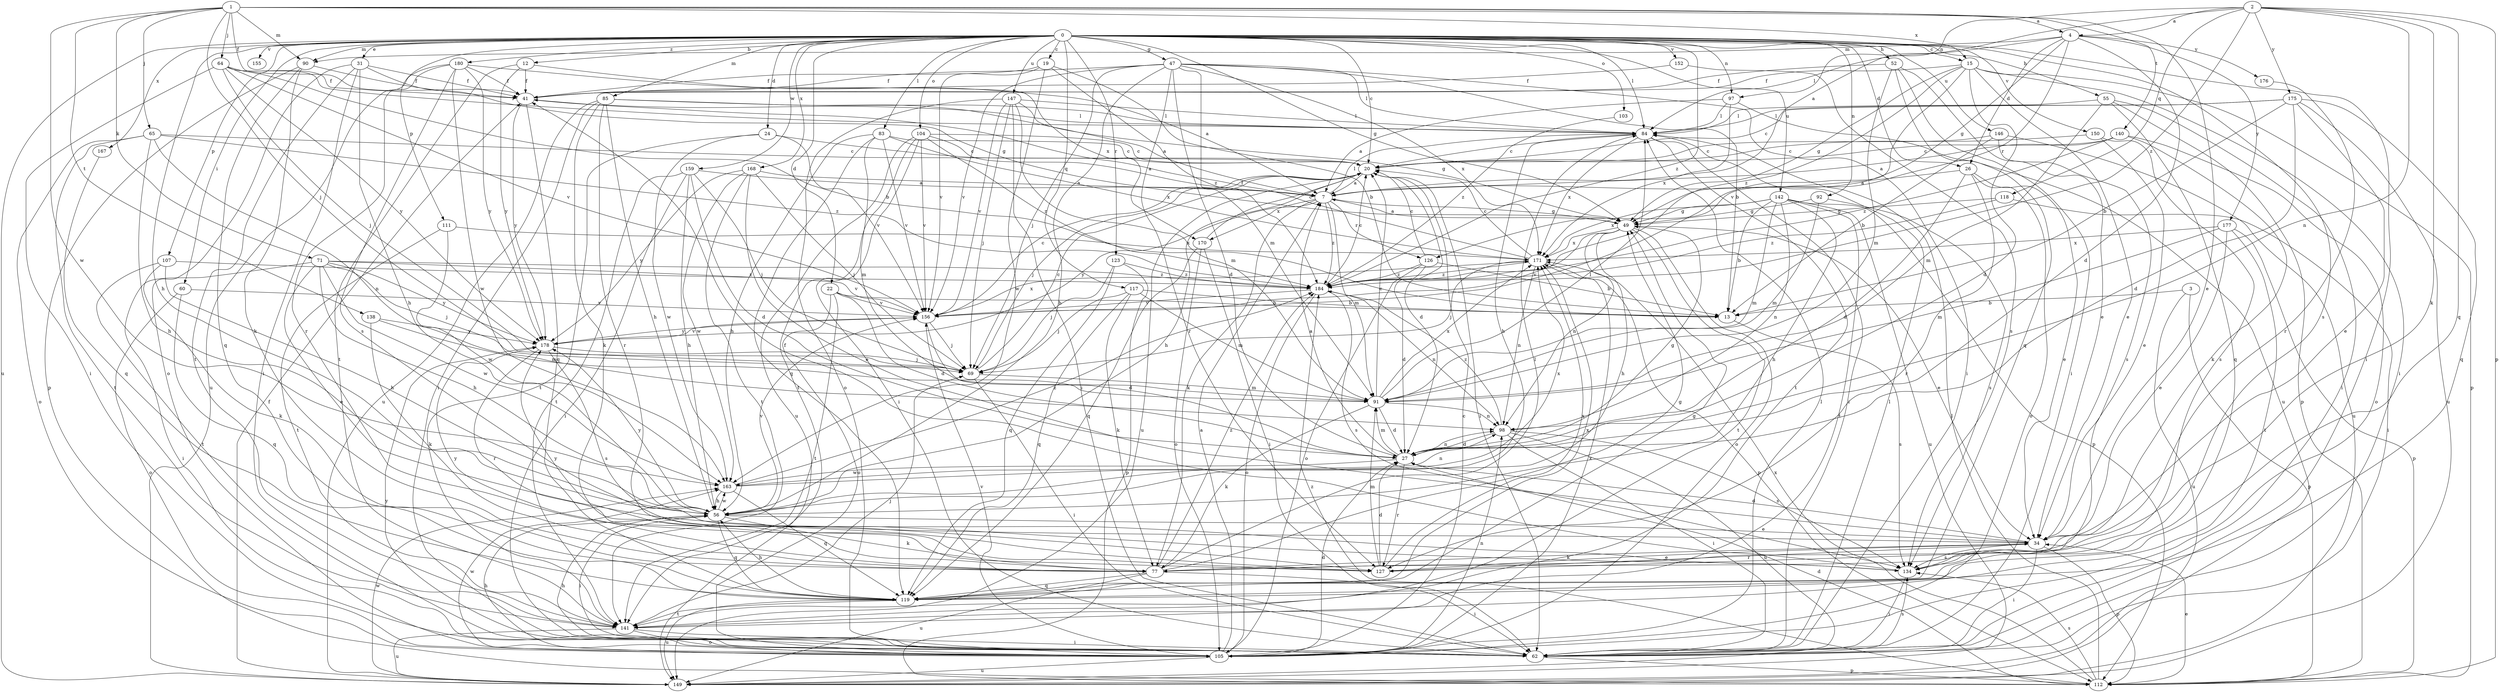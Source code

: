 strict digraph  {
0;
1;
2;
3;
4;
7;
12;
13;
15;
19;
20;
22;
24;
26;
27;
31;
34;
41;
47;
49;
52;
55;
56;
60;
62;
64;
65;
69;
71;
77;
83;
84;
85;
90;
91;
92;
97;
98;
103;
104;
105;
107;
111;
112;
117;
118;
119;
123;
126;
127;
134;
138;
140;
141;
142;
146;
147;
149;
150;
152;
155;
156;
159;
163;
167;
168;
170;
171;
175;
176;
177;
178;
180;
184;
0 -> 12  [label=b];
0 -> 15  [label=c];
0 -> 19  [label=c];
0 -> 20  [label=c];
0 -> 22  [label=d];
0 -> 24  [label=d];
0 -> 26  [label=d];
0 -> 31  [label=e];
0 -> 47  [label=g];
0 -> 49  [label=g];
0 -> 52  [label=h];
0 -> 55  [label=h];
0 -> 56  [label=h];
0 -> 60  [label=i];
0 -> 62  [label=i];
0 -> 83  [label=l];
0 -> 84  [label=l];
0 -> 85  [label=m];
0 -> 90  [label=m];
0 -> 92  [label=n];
0 -> 97  [label=n];
0 -> 103  [label=o];
0 -> 104  [label=o];
0 -> 107  [label=p];
0 -> 111  [label=p];
0 -> 117  [label=q];
0 -> 123  [label=r];
0 -> 134  [label=s];
0 -> 142  [label=u];
0 -> 146  [label=u];
0 -> 147  [label=u];
0 -> 149  [label=u];
0 -> 150  [label=v];
0 -> 152  [label=v];
0 -> 155  [label=v];
0 -> 159  [label=w];
0 -> 167  [label=x];
0 -> 168  [label=x];
0 -> 180  [label=z];
0 -> 184  [label=z];
1 -> 4  [label=a];
1 -> 34  [label=e];
1 -> 41  [label=f];
1 -> 64  [label=j];
1 -> 65  [label=j];
1 -> 69  [label=j];
1 -> 71  [label=k];
1 -> 90  [label=m];
1 -> 138  [label=t];
1 -> 140  [label=t];
1 -> 163  [label=w];
1 -> 15  [label=x];
2 -> 4  [label=a];
2 -> 7  [label=a];
2 -> 77  [label=k];
2 -> 97  [label=n];
2 -> 98  [label=n];
2 -> 112  [label=p];
2 -> 118  [label=q];
2 -> 119  [label=q];
2 -> 175  [label=y];
2 -> 184  [label=z];
3 -> 13  [label=b];
3 -> 112  [label=p];
3 -> 149  [label=u];
4 -> 26  [label=d];
4 -> 27  [label=d];
4 -> 49  [label=g];
4 -> 84  [label=l];
4 -> 90  [label=m];
4 -> 126  [label=r];
4 -> 176  [label=y];
4 -> 177  [label=y];
7 -> 49  [label=g];
7 -> 77  [label=k];
7 -> 84  [label=l];
7 -> 91  [label=m];
7 -> 126  [label=r];
7 -> 170  [label=x];
7 -> 178  [label=y];
7 -> 184  [label=z];
12 -> 41  [label=f];
12 -> 141  [label=t];
12 -> 170  [label=x];
12 -> 178  [label=y];
13 -> 134  [label=s];
15 -> 27  [label=d];
15 -> 34  [label=e];
15 -> 41  [label=f];
15 -> 49  [label=g];
15 -> 62  [label=i];
15 -> 112  [label=p];
15 -> 156  [label=v];
15 -> 184  [label=z];
19 -> 13  [label=b];
19 -> 41  [label=f];
19 -> 156  [label=v];
19 -> 163  [label=w];
19 -> 184  [label=z];
20 -> 7  [label=a];
20 -> 27  [label=d];
20 -> 56  [label=h];
20 -> 62  [label=i];
20 -> 69  [label=j];
20 -> 149  [label=u];
22 -> 13  [label=b];
22 -> 27  [label=d];
22 -> 105  [label=o];
22 -> 141  [label=t];
22 -> 156  [label=v];
24 -> 20  [label=c];
24 -> 141  [label=t];
24 -> 156  [label=v];
24 -> 163  [label=w];
26 -> 7  [label=a];
26 -> 27  [label=d];
26 -> 34  [label=e];
26 -> 105  [label=o];
26 -> 127  [label=r];
27 -> 7  [label=a];
27 -> 49  [label=g];
27 -> 91  [label=m];
27 -> 98  [label=n];
27 -> 127  [label=r];
27 -> 163  [label=w];
31 -> 41  [label=f];
31 -> 49  [label=g];
31 -> 56  [label=h];
31 -> 62  [label=i];
31 -> 105  [label=o];
31 -> 141  [label=t];
34 -> 27  [label=d];
34 -> 62  [label=i];
34 -> 77  [label=k];
34 -> 112  [label=p];
34 -> 127  [label=r];
34 -> 134  [label=s];
41 -> 84  [label=l];
41 -> 119  [label=q];
41 -> 178  [label=y];
47 -> 13  [label=b];
47 -> 27  [label=d];
47 -> 41  [label=f];
47 -> 56  [label=h];
47 -> 62  [label=i];
47 -> 69  [label=j];
47 -> 84  [label=l];
47 -> 91  [label=m];
47 -> 127  [label=r];
47 -> 156  [label=v];
47 -> 171  [label=x];
49 -> 7  [label=a];
49 -> 34  [label=e];
49 -> 56  [label=h];
49 -> 98  [label=n];
49 -> 105  [label=o];
49 -> 141  [label=t];
49 -> 156  [label=v];
49 -> 171  [label=x];
52 -> 34  [label=e];
52 -> 41  [label=f];
52 -> 62  [label=i];
52 -> 91  [label=m];
52 -> 119  [label=q];
55 -> 62  [label=i];
55 -> 84  [label=l];
55 -> 91  [label=m];
55 -> 112  [label=p];
55 -> 119  [label=q];
56 -> 34  [label=e];
56 -> 62  [label=i];
56 -> 77  [label=k];
56 -> 119  [label=q];
56 -> 156  [label=v];
56 -> 163  [label=w];
56 -> 178  [label=y];
60 -> 105  [label=o];
60 -> 119  [label=q];
60 -> 156  [label=v];
62 -> 56  [label=h];
62 -> 84  [label=l];
62 -> 112  [label=p];
62 -> 134  [label=s];
62 -> 178  [label=y];
64 -> 13  [label=b];
64 -> 41  [label=f];
64 -> 62  [label=i];
64 -> 69  [label=j];
64 -> 84  [label=l];
64 -> 156  [label=v];
64 -> 178  [label=y];
65 -> 20  [label=c];
65 -> 56  [label=h];
65 -> 98  [label=n];
65 -> 105  [label=o];
65 -> 141  [label=t];
65 -> 184  [label=z];
69 -> 20  [label=c];
69 -> 62  [label=i];
69 -> 91  [label=m];
71 -> 34  [label=e];
71 -> 56  [label=h];
71 -> 62  [label=i];
71 -> 69  [label=j];
71 -> 156  [label=v];
71 -> 163  [label=w];
71 -> 178  [label=y];
71 -> 184  [label=z];
77 -> 49  [label=g];
77 -> 62  [label=i];
77 -> 84  [label=l];
77 -> 119  [label=q];
77 -> 149  [label=u];
77 -> 178  [label=y];
77 -> 184  [label=z];
83 -> 20  [label=c];
83 -> 56  [label=h];
83 -> 91  [label=m];
83 -> 119  [label=q];
83 -> 156  [label=v];
83 -> 171  [label=x];
84 -> 20  [label=c];
84 -> 56  [label=h];
84 -> 62  [label=i];
84 -> 141  [label=t];
84 -> 171  [label=x];
85 -> 7  [label=a];
85 -> 56  [label=h];
85 -> 62  [label=i];
85 -> 77  [label=k];
85 -> 84  [label=l];
85 -> 127  [label=r];
85 -> 149  [label=u];
90 -> 41  [label=f];
90 -> 77  [label=k];
90 -> 112  [label=p];
90 -> 119  [label=q];
91 -> 20  [label=c];
91 -> 27  [label=d];
91 -> 77  [label=k];
91 -> 84  [label=l];
91 -> 98  [label=n];
91 -> 171  [label=x];
92 -> 49  [label=g];
92 -> 91  [label=m];
92 -> 134  [label=s];
97 -> 7  [label=a];
97 -> 84  [label=l];
97 -> 149  [label=u];
97 -> 171  [label=x];
98 -> 27  [label=d];
98 -> 62  [label=i];
98 -> 134  [label=s];
98 -> 149  [label=u];
98 -> 184  [label=z];
103 -> 184  [label=z];
104 -> 7  [label=a];
104 -> 20  [label=c];
104 -> 62  [label=i];
104 -> 141  [label=t];
104 -> 149  [label=u];
104 -> 156  [label=v];
104 -> 184  [label=z];
105 -> 7  [label=a];
105 -> 20  [label=c];
105 -> 27  [label=d];
105 -> 56  [label=h];
105 -> 84  [label=l];
105 -> 98  [label=n];
105 -> 149  [label=u];
105 -> 156  [label=v];
105 -> 163  [label=w];
105 -> 171  [label=x];
107 -> 56  [label=h];
107 -> 77  [label=k];
107 -> 141  [label=t];
107 -> 184  [label=z];
111 -> 141  [label=t];
111 -> 163  [label=w];
111 -> 171  [label=x];
112 -> 27  [label=d];
112 -> 34  [label=e];
112 -> 84  [label=l];
112 -> 134  [label=s];
112 -> 171  [label=x];
112 -> 184  [label=z];
117 -> 13  [label=b];
117 -> 69  [label=j];
117 -> 77  [label=k];
117 -> 91  [label=m];
117 -> 119  [label=q];
118 -> 49  [label=g];
118 -> 62  [label=i];
118 -> 184  [label=z];
119 -> 49  [label=g];
119 -> 56  [label=h];
119 -> 141  [label=t];
119 -> 149  [label=u];
119 -> 171  [label=x];
123 -> 69  [label=j];
123 -> 112  [label=p];
123 -> 119  [label=q];
123 -> 184  [label=z];
126 -> 13  [label=b];
126 -> 20  [label=c];
126 -> 27  [label=d];
126 -> 105  [label=o];
126 -> 184  [label=z];
127 -> 27  [label=d];
127 -> 34  [label=e];
127 -> 91  [label=m];
127 -> 171  [label=x];
127 -> 178  [label=y];
134 -> 41  [label=f];
134 -> 62  [label=i];
138 -> 77  [label=k];
138 -> 91  [label=m];
138 -> 178  [label=y];
140 -> 7  [label=a];
140 -> 20  [label=c];
140 -> 77  [label=k];
140 -> 105  [label=o];
140 -> 184  [label=z];
141 -> 62  [label=i];
141 -> 69  [label=j];
141 -> 105  [label=o];
141 -> 149  [label=u];
142 -> 13  [label=b];
142 -> 49  [label=g];
142 -> 56  [label=h];
142 -> 91  [label=m];
142 -> 98  [label=n];
142 -> 112  [label=p];
142 -> 141  [label=t];
142 -> 149  [label=u];
142 -> 171  [label=x];
146 -> 13  [label=b];
146 -> 20  [label=c];
146 -> 134  [label=s];
146 -> 149  [label=u];
147 -> 49  [label=g];
147 -> 62  [label=i];
147 -> 69  [label=j];
147 -> 84  [label=l];
147 -> 91  [label=m];
147 -> 105  [label=o];
147 -> 156  [label=v];
149 -> 41  [label=f];
149 -> 163  [label=w];
150 -> 20  [label=c];
150 -> 34  [label=e];
150 -> 134  [label=s];
152 -> 41  [label=f];
152 -> 134  [label=s];
156 -> 20  [label=c];
156 -> 27  [label=d];
156 -> 69  [label=j];
156 -> 171  [label=x];
156 -> 178  [label=y];
159 -> 7  [label=a];
159 -> 27  [label=d];
159 -> 56  [label=h];
159 -> 62  [label=i];
159 -> 69  [label=j];
159 -> 141  [label=t];
163 -> 56  [label=h];
163 -> 98  [label=n];
163 -> 119  [label=q];
163 -> 171  [label=x];
163 -> 184  [label=z];
167 -> 119  [label=q];
168 -> 7  [label=a];
168 -> 34  [label=e];
168 -> 69  [label=j];
168 -> 141  [label=t];
168 -> 163  [label=w];
168 -> 178  [label=y];
170 -> 20  [label=c];
170 -> 62  [label=i];
170 -> 105  [label=o];
170 -> 119  [label=q];
171 -> 20  [label=c];
171 -> 41  [label=f];
171 -> 69  [label=j];
171 -> 98  [label=n];
171 -> 112  [label=p];
171 -> 184  [label=z];
175 -> 13  [label=b];
175 -> 20  [label=c];
175 -> 27  [label=d];
175 -> 34  [label=e];
175 -> 84  [label=l];
175 -> 119  [label=q];
175 -> 149  [label=u];
176 -> 127  [label=r];
177 -> 34  [label=e];
177 -> 91  [label=m];
177 -> 112  [label=p];
177 -> 141  [label=t];
177 -> 171  [label=x];
178 -> 69  [label=j];
178 -> 127  [label=r];
178 -> 134  [label=s];
178 -> 156  [label=v];
180 -> 7  [label=a];
180 -> 41  [label=f];
180 -> 127  [label=r];
180 -> 134  [label=s];
180 -> 149  [label=u];
180 -> 163  [label=w];
180 -> 178  [label=y];
184 -> 20  [label=c];
184 -> 98  [label=n];
184 -> 105  [label=o];
184 -> 134  [label=s];
184 -> 156  [label=v];
}
